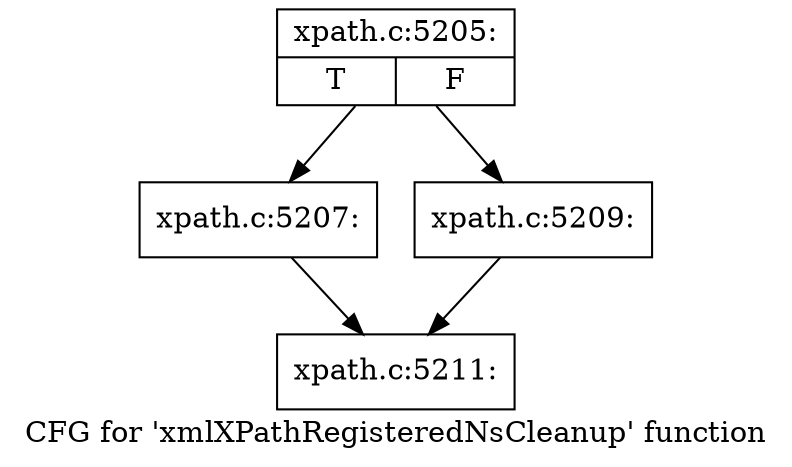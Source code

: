 digraph "CFG for 'xmlXPathRegisteredNsCleanup' function" {
	label="CFG for 'xmlXPathRegisteredNsCleanup' function";

	Node0x55e6b2615fc0 [shape=record,label="{xpath.c:5205:|{<s0>T|<s1>F}}"];
	Node0x55e6b2615fc0 -> Node0x55e6b2611dc0;
	Node0x55e6b2615fc0 -> Node0x55e6b26160a0;
	Node0x55e6b2611dc0 [shape=record,label="{xpath.c:5207:}"];
	Node0x55e6b2611dc0 -> Node0x55e6b26161b0;
	Node0x55e6b26160a0 [shape=record,label="{xpath.c:5209:}"];
	Node0x55e6b26160a0 -> Node0x55e6b26161b0;
	Node0x55e6b26161b0 [shape=record,label="{xpath.c:5211:}"];
}
